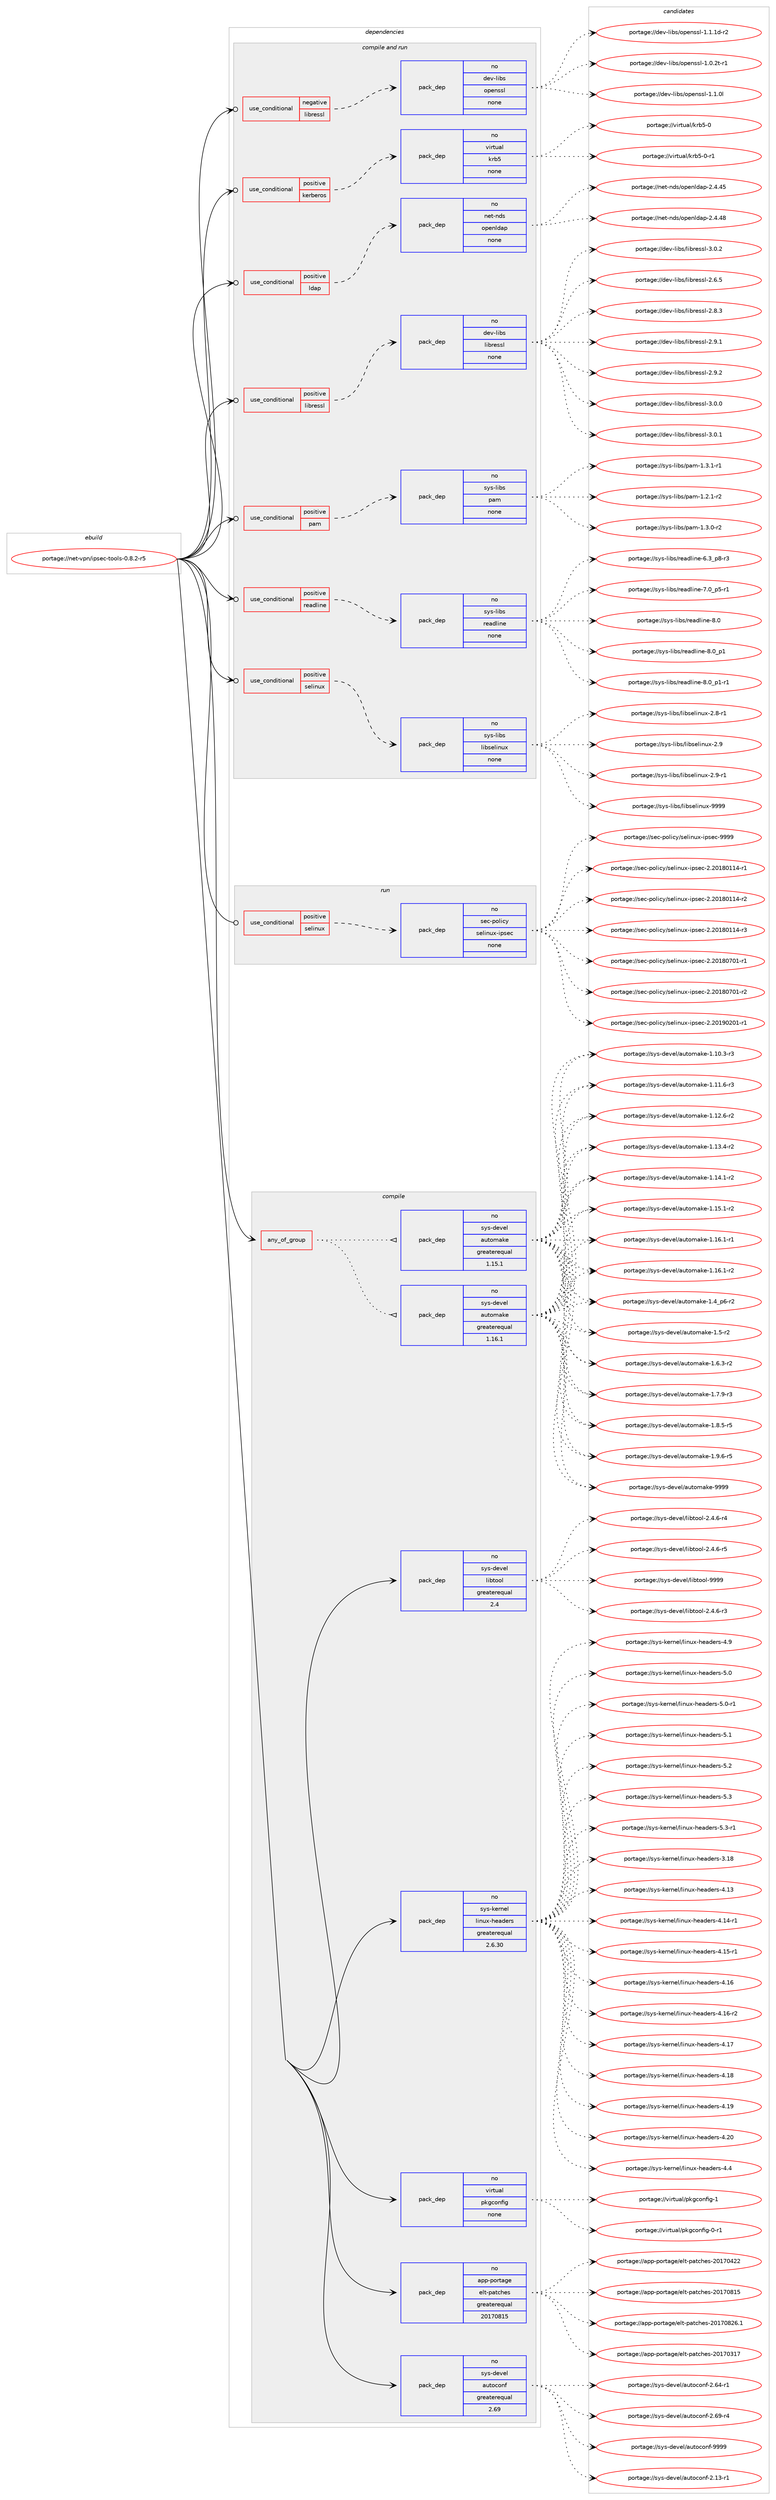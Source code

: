digraph prolog {

# *************
# Graph options
# *************

newrank=true;
concentrate=true;
compound=true;
graph [rankdir=LR,fontname=Helvetica,fontsize=10,ranksep=1.5];#, ranksep=2.5, nodesep=0.2];
edge  [arrowhead=vee];
node  [fontname=Helvetica,fontsize=10];

# **********
# The ebuild
# **********

subgraph cluster_leftcol {
color=gray;
rank=same;
label=<<i>ebuild</i>>;
id [label="portage://net-vpn/ipsec-tools-0.8.2-r5", color=red, width=4, href="../net-vpn/ipsec-tools-0.8.2-r5.svg"];
}

# ****************
# The dependencies
# ****************

subgraph cluster_midcol {
color=gray;
label=<<i>dependencies</i>>;
subgraph cluster_compile {
fillcolor="#eeeeee";
style=filled;
label=<<i>compile</i>>;
subgraph any6175 {
dependency375783 [label=<<TABLE BORDER="0" CELLBORDER="1" CELLSPACING="0" CELLPADDING="4"><TR><TD CELLPADDING="10">any_of_group</TD></TR></TABLE>>, shape=none, color=red];subgraph pack275436 {
dependency375784 [label=<<TABLE BORDER="0" CELLBORDER="1" CELLSPACING="0" CELLPADDING="4" WIDTH="220"><TR><TD ROWSPAN="6" CELLPADDING="30">pack_dep</TD></TR><TR><TD WIDTH="110">no</TD></TR><TR><TD>sys-devel</TD></TR><TR><TD>automake</TD></TR><TR><TD>greaterequal</TD></TR><TR><TD>1.16.1</TD></TR></TABLE>>, shape=none, color=blue];
}
dependency375783:e -> dependency375784:w [weight=20,style="dotted",arrowhead="oinv"];
subgraph pack275437 {
dependency375785 [label=<<TABLE BORDER="0" CELLBORDER="1" CELLSPACING="0" CELLPADDING="4" WIDTH="220"><TR><TD ROWSPAN="6" CELLPADDING="30">pack_dep</TD></TR><TR><TD WIDTH="110">no</TD></TR><TR><TD>sys-devel</TD></TR><TR><TD>automake</TD></TR><TR><TD>greaterequal</TD></TR><TR><TD>1.15.1</TD></TR></TABLE>>, shape=none, color=blue];
}
dependency375783:e -> dependency375785:w [weight=20,style="dotted",arrowhead="oinv"];
}
id:e -> dependency375783:w [weight=20,style="solid",arrowhead="vee"];
subgraph pack275438 {
dependency375786 [label=<<TABLE BORDER="0" CELLBORDER="1" CELLSPACING="0" CELLPADDING="4" WIDTH="220"><TR><TD ROWSPAN="6" CELLPADDING="30">pack_dep</TD></TR><TR><TD WIDTH="110">no</TD></TR><TR><TD>app-portage</TD></TR><TR><TD>elt-patches</TD></TR><TR><TD>greaterequal</TD></TR><TR><TD>20170815</TD></TR></TABLE>>, shape=none, color=blue];
}
id:e -> dependency375786:w [weight=20,style="solid",arrowhead="vee"];
subgraph pack275439 {
dependency375787 [label=<<TABLE BORDER="0" CELLBORDER="1" CELLSPACING="0" CELLPADDING="4" WIDTH="220"><TR><TD ROWSPAN="6" CELLPADDING="30">pack_dep</TD></TR><TR><TD WIDTH="110">no</TD></TR><TR><TD>sys-devel</TD></TR><TR><TD>autoconf</TD></TR><TR><TD>greaterequal</TD></TR><TR><TD>2.69</TD></TR></TABLE>>, shape=none, color=blue];
}
id:e -> dependency375787:w [weight=20,style="solid",arrowhead="vee"];
subgraph pack275440 {
dependency375788 [label=<<TABLE BORDER="0" CELLBORDER="1" CELLSPACING="0" CELLPADDING="4" WIDTH="220"><TR><TD ROWSPAN="6" CELLPADDING="30">pack_dep</TD></TR><TR><TD WIDTH="110">no</TD></TR><TR><TD>sys-devel</TD></TR><TR><TD>libtool</TD></TR><TR><TD>greaterequal</TD></TR><TR><TD>2.4</TD></TR></TABLE>>, shape=none, color=blue];
}
id:e -> dependency375788:w [weight=20,style="solid",arrowhead="vee"];
subgraph pack275441 {
dependency375789 [label=<<TABLE BORDER="0" CELLBORDER="1" CELLSPACING="0" CELLPADDING="4" WIDTH="220"><TR><TD ROWSPAN="6" CELLPADDING="30">pack_dep</TD></TR><TR><TD WIDTH="110">no</TD></TR><TR><TD>sys-kernel</TD></TR><TR><TD>linux-headers</TD></TR><TR><TD>greaterequal</TD></TR><TR><TD>2.6.30</TD></TR></TABLE>>, shape=none, color=blue];
}
id:e -> dependency375789:w [weight=20,style="solid",arrowhead="vee"];
subgraph pack275442 {
dependency375790 [label=<<TABLE BORDER="0" CELLBORDER="1" CELLSPACING="0" CELLPADDING="4" WIDTH="220"><TR><TD ROWSPAN="6" CELLPADDING="30">pack_dep</TD></TR><TR><TD WIDTH="110">no</TD></TR><TR><TD>virtual</TD></TR><TR><TD>pkgconfig</TD></TR><TR><TD>none</TD></TR><TR><TD></TD></TR></TABLE>>, shape=none, color=blue];
}
id:e -> dependency375790:w [weight=20,style="solid",arrowhead="vee"];
}
subgraph cluster_compileandrun {
fillcolor="#eeeeee";
style=filled;
label=<<i>compile and run</i>>;
subgraph cond93973 {
dependency375791 [label=<<TABLE BORDER="0" CELLBORDER="1" CELLSPACING="0" CELLPADDING="4"><TR><TD ROWSPAN="3" CELLPADDING="10">use_conditional</TD></TR><TR><TD>negative</TD></TR><TR><TD>libressl</TD></TR></TABLE>>, shape=none, color=red];
subgraph pack275443 {
dependency375792 [label=<<TABLE BORDER="0" CELLBORDER="1" CELLSPACING="0" CELLPADDING="4" WIDTH="220"><TR><TD ROWSPAN="6" CELLPADDING="30">pack_dep</TD></TR><TR><TD WIDTH="110">no</TD></TR><TR><TD>dev-libs</TD></TR><TR><TD>openssl</TD></TR><TR><TD>none</TD></TR><TR><TD></TD></TR></TABLE>>, shape=none, color=blue];
}
dependency375791:e -> dependency375792:w [weight=20,style="dashed",arrowhead="vee"];
}
id:e -> dependency375791:w [weight=20,style="solid",arrowhead="odotvee"];
subgraph cond93974 {
dependency375793 [label=<<TABLE BORDER="0" CELLBORDER="1" CELLSPACING="0" CELLPADDING="4"><TR><TD ROWSPAN="3" CELLPADDING="10">use_conditional</TD></TR><TR><TD>positive</TD></TR><TR><TD>kerberos</TD></TR></TABLE>>, shape=none, color=red];
subgraph pack275444 {
dependency375794 [label=<<TABLE BORDER="0" CELLBORDER="1" CELLSPACING="0" CELLPADDING="4" WIDTH="220"><TR><TD ROWSPAN="6" CELLPADDING="30">pack_dep</TD></TR><TR><TD WIDTH="110">no</TD></TR><TR><TD>virtual</TD></TR><TR><TD>krb5</TD></TR><TR><TD>none</TD></TR><TR><TD></TD></TR></TABLE>>, shape=none, color=blue];
}
dependency375793:e -> dependency375794:w [weight=20,style="dashed",arrowhead="vee"];
}
id:e -> dependency375793:w [weight=20,style="solid",arrowhead="odotvee"];
subgraph cond93975 {
dependency375795 [label=<<TABLE BORDER="0" CELLBORDER="1" CELLSPACING="0" CELLPADDING="4"><TR><TD ROWSPAN="3" CELLPADDING="10">use_conditional</TD></TR><TR><TD>positive</TD></TR><TR><TD>ldap</TD></TR></TABLE>>, shape=none, color=red];
subgraph pack275445 {
dependency375796 [label=<<TABLE BORDER="0" CELLBORDER="1" CELLSPACING="0" CELLPADDING="4" WIDTH="220"><TR><TD ROWSPAN="6" CELLPADDING="30">pack_dep</TD></TR><TR><TD WIDTH="110">no</TD></TR><TR><TD>net-nds</TD></TR><TR><TD>openldap</TD></TR><TR><TD>none</TD></TR><TR><TD></TD></TR></TABLE>>, shape=none, color=blue];
}
dependency375795:e -> dependency375796:w [weight=20,style="dashed",arrowhead="vee"];
}
id:e -> dependency375795:w [weight=20,style="solid",arrowhead="odotvee"];
subgraph cond93976 {
dependency375797 [label=<<TABLE BORDER="0" CELLBORDER="1" CELLSPACING="0" CELLPADDING="4"><TR><TD ROWSPAN="3" CELLPADDING="10">use_conditional</TD></TR><TR><TD>positive</TD></TR><TR><TD>libressl</TD></TR></TABLE>>, shape=none, color=red];
subgraph pack275446 {
dependency375798 [label=<<TABLE BORDER="0" CELLBORDER="1" CELLSPACING="0" CELLPADDING="4" WIDTH="220"><TR><TD ROWSPAN="6" CELLPADDING="30">pack_dep</TD></TR><TR><TD WIDTH="110">no</TD></TR><TR><TD>dev-libs</TD></TR><TR><TD>libressl</TD></TR><TR><TD>none</TD></TR><TR><TD></TD></TR></TABLE>>, shape=none, color=blue];
}
dependency375797:e -> dependency375798:w [weight=20,style="dashed",arrowhead="vee"];
}
id:e -> dependency375797:w [weight=20,style="solid",arrowhead="odotvee"];
subgraph cond93977 {
dependency375799 [label=<<TABLE BORDER="0" CELLBORDER="1" CELLSPACING="0" CELLPADDING="4"><TR><TD ROWSPAN="3" CELLPADDING="10">use_conditional</TD></TR><TR><TD>positive</TD></TR><TR><TD>pam</TD></TR></TABLE>>, shape=none, color=red];
subgraph pack275447 {
dependency375800 [label=<<TABLE BORDER="0" CELLBORDER="1" CELLSPACING="0" CELLPADDING="4" WIDTH="220"><TR><TD ROWSPAN="6" CELLPADDING="30">pack_dep</TD></TR><TR><TD WIDTH="110">no</TD></TR><TR><TD>sys-libs</TD></TR><TR><TD>pam</TD></TR><TR><TD>none</TD></TR><TR><TD></TD></TR></TABLE>>, shape=none, color=blue];
}
dependency375799:e -> dependency375800:w [weight=20,style="dashed",arrowhead="vee"];
}
id:e -> dependency375799:w [weight=20,style="solid",arrowhead="odotvee"];
subgraph cond93978 {
dependency375801 [label=<<TABLE BORDER="0" CELLBORDER="1" CELLSPACING="0" CELLPADDING="4"><TR><TD ROWSPAN="3" CELLPADDING="10">use_conditional</TD></TR><TR><TD>positive</TD></TR><TR><TD>readline</TD></TR></TABLE>>, shape=none, color=red];
subgraph pack275448 {
dependency375802 [label=<<TABLE BORDER="0" CELLBORDER="1" CELLSPACING="0" CELLPADDING="4" WIDTH="220"><TR><TD ROWSPAN="6" CELLPADDING="30">pack_dep</TD></TR><TR><TD WIDTH="110">no</TD></TR><TR><TD>sys-libs</TD></TR><TR><TD>readline</TD></TR><TR><TD>none</TD></TR><TR><TD></TD></TR></TABLE>>, shape=none, color=blue];
}
dependency375801:e -> dependency375802:w [weight=20,style="dashed",arrowhead="vee"];
}
id:e -> dependency375801:w [weight=20,style="solid",arrowhead="odotvee"];
subgraph cond93979 {
dependency375803 [label=<<TABLE BORDER="0" CELLBORDER="1" CELLSPACING="0" CELLPADDING="4"><TR><TD ROWSPAN="3" CELLPADDING="10">use_conditional</TD></TR><TR><TD>positive</TD></TR><TR><TD>selinux</TD></TR></TABLE>>, shape=none, color=red];
subgraph pack275449 {
dependency375804 [label=<<TABLE BORDER="0" CELLBORDER="1" CELLSPACING="0" CELLPADDING="4" WIDTH="220"><TR><TD ROWSPAN="6" CELLPADDING="30">pack_dep</TD></TR><TR><TD WIDTH="110">no</TD></TR><TR><TD>sys-libs</TD></TR><TR><TD>libselinux</TD></TR><TR><TD>none</TD></TR><TR><TD></TD></TR></TABLE>>, shape=none, color=blue];
}
dependency375803:e -> dependency375804:w [weight=20,style="dashed",arrowhead="vee"];
}
id:e -> dependency375803:w [weight=20,style="solid",arrowhead="odotvee"];
}
subgraph cluster_run {
fillcolor="#eeeeee";
style=filled;
label=<<i>run</i>>;
subgraph cond93980 {
dependency375805 [label=<<TABLE BORDER="0" CELLBORDER="1" CELLSPACING="0" CELLPADDING="4"><TR><TD ROWSPAN="3" CELLPADDING="10">use_conditional</TD></TR><TR><TD>positive</TD></TR><TR><TD>selinux</TD></TR></TABLE>>, shape=none, color=red];
subgraph pack275450 {
dependency375806 [label=<<TABLE BORDER="0" CELLBORDER="1" CELLSPACING="0" CELLPADDING="4" WIDTH="220"><TR><TD ROWSPAN="6" CELLPADDING="30">pack_dep</TD></TR><TR><TD WIDTH="110">no</TD></TR><TR><TD>sec-policy</TD></TR><TR><TD>selinux-ipsec</TD></TR><TR><TD>none</TD></TR><TR><TD></TD></TR></TABLE>>, shape=none, color=blue];
}
dependency375805:e -> dependency375806:w [weight=20,style="dashed",arrowhead="vee"];
}
id:e -> dependency375805:w [weight=20,style="solid",arrowhead="odot"];
}
}

# **************
# The candidates
# **************

subgraph cluster_choices {
rank=same;
color=gray;
label=<<i>candidates</i>>;

subgraph choice275436 {
color=black;
nodesep=1;
choiceportage11512111545100101118101108479711711611110997107101454946494846514511451 [label="portage://sys-devel/automake-1.10.3-r3", color=red, width=4,href="../sys-devel/automake-1.10.3-r3.svg"];
choiceportage11512111545100101118101108479711711611110997107101454946494946544511451 [label="portage://sys-devel/automake-1.11.6-r3", color=red, width=4,href="../sys-devel/automake-1.11.6-r3.svg"];
choiceportage11512111545100101118101108479711711611110997107101454946495046544511450 [label="portage://sys-devel/automake-1.12.6-r2", color=red, width=4,href="../sys-devel/automake-1.12.6-r2.svg"];
choiceportage11512111545100101118101108479711711611110997107101454946495146524511450 [label="portage://sys-devel/automake-1.13.4-r2", color=red, width=4,href="../sys-devel/automake-1.13.4-r2.svg"];
choiceportage11512111545100101118101108479711711611110997107101454946495246494511450 [label="portage://sys-devel/automake-1.14.1-r2", color=red, width=4,href="../sys-devel/automake-1.14.1-r2.svg"];
choiceportage11512111545100101118101108479711711611110997107101454946495346494511450 [label="portage://sys-devel/automake-1.15.1-r2", color=red, width=4,href="../sys-devel/automake-1.15.1-r2.svg"];
choiceportage11512111545100101118101108479711711611110997107101454946495446494511449 [label="portage://sys-devel/automake-1.16.1-r1", color=red, width=4,href="../sys-devel/automake-1.16.1-r1.svg"];
choiceportage11512111545100101118101108479711711611110997107101454946495446494511450 [label="portage://sys-devel/automake-1.16.1-r2", color=red, width=4,href="../sys-devel/automake-1.16.1-r2.svg"];
choiceportage115121115451001011181011084797117116111109971071014549465295112544511450 [label="portage://sys-devel/automake-1.4_p6-r2", color=red, width=4,href="../sys-devel/automake-1.4_p6-r2.svg"];
choiceportage11512111545100101118101108479711711611110997107101454946534511450 [label="portage://sys-devel/automake-1.5-r2", color=red, width=4,href="../sys-devel/automake-1.5-r2.svg"];
choiceportage115121115451001011181011084797117116111109971071014549465446514511450 [label="portage://sys-devel/automake-1.6.3-r2", color=red, width=4,href="../sys-devel/automake-1.6.3-r2.svg"];
choiceportage115121115451001011181011084797117116111109971071014549465546574511451 [label="portage://sys-devel/automake-1.7.9-r3", color=red, width=4,href="../sys-devel/automake-1.7.9-r3.svg"];
choiceportage115121115451001011181011084797117116111109971071014549465646534511453 [label="portage://sys-devel/automake-1.8.5-r5", color=red, width=4,href="../sys-devel/automake-1.8.5-r5.svg"];
choiceportage115121115451001011181011084797117116111109971071014549465746544511453 [label="portage://sys-devel/automake-1.9.6-r5", color=red, width=4,href="../sys-devel/automake-1.9.6-r5.svg"];
choiceportage115121115451001011181011084797117116111109971071014557575757 [label="portage://sys-devel/automake-9999", color=red, width=4,href="../sys-devel/automake-9999.svg"];
dependency375784:e -> choiceportage11512111545100101118101108479711711611110997107101454946494846514511451:w [style=dotted,weight="100"];
dependency375784:e -> choiceportage11512111545100101118101108479711711611110997107101454946494946544511451:w [style=dotted,weight="100"];
dependency375784:e -> choiceportage11512111545100101118101108479711711611110997107101454946495046544511450:w [style=dotted,weight="100"];
dependency375784:e -> choiceportage11512111545100101118101108479711711611110997107101454946495146524511450:w [style=dotted,weight="100"];
dependency375784:e -> choiceportage11512111545100101118101108479711711611110997107101454946495246494511450:w [style=dotted,weight="100"];
dependency375784:e -> choiceportage11512111545100101118101108479711711611110997107101454946495346494511450:w [style=dotted,weight="100"];
dependency375784:e -> choiceportage11512111545100101118101108479711711611110997107101454946495446494511449:w [style=dotted,weight="100"];
dependency375784:e -> choiceportage11512111545100101118101108479711711611110997107101454946495446494511450:w [style=dotted,weight="100"];
dependency375784:e -> choiceportage115121115451001011181011084797117116111109971071014549465295112544511450:w [style=dotted,weight="100"];
dependency375784:e -> choiceportage11512111545100101118101108479711711611110997107101454946534511450:w [style=dotted,weight="100"];
dependency375784:e -> choiceportage115121115451001011181011084797117116111109971071014549465446514511450:w [style=dotted,weight="100"];
dependency375784:e -> choiceportage115121115451001011181011084797117116111109971071014549465546574511451:w [style=dotted,weight="100"];
dependency375784:e -> choiceportage115121115451001011181011084797117116111109971071014549465646534511453:w [style=dotted,weight="100"];
dependency375784:e -> choiceportage115121115451001011181011084797117116111109971071014549465746544511453:w [style=dotted,weight="100"];
dependency375784:e -> choiceportage115121115451001011181011084797117116111109971071014557575757:w [style=dotted,weight="100"];
}
subgraph choice275437 {
color=black;
nodesep=1;
choiceportage11512111545100101118101108479711711611110997107101454946494846514511451 [label="portage://sys-devel/automake-1.10.3-r3", color=red, width=4,href="../sys-devel/automake-1.10.3-r3.svg"];
choiceportage11512111545100101118101108479711711611110997107101454946494946544511451 [label="portage://sys-devel/automake-1.11.6-r3", color=red, width=4,href="../sys-devel/automake-1.11.6-r3.svg"];
choiceportage11512111545100101118101108479711711611110997107101454946495046544511450 [label="portage://sys-devel/automake-1.12.6-r2", color=red, width=4,href="../sys-devel/automake-1.12.6-r2.svg"];
choiceportage11512111545100101118101108479711711611110997107101454946495146524511450 [label="portage://sys-devel/automake-1.13.4-r2", color=red, width=4,href="../sys-devel/automake-1.13.4-r2.svg"];
choiceportage11512111545100101118101108479711711611110997107101454946495246494511450 [label="portage://sys-devel/automake-1.14.1-r2", color=red, width=4,href="../sys-devel/automake-1.14.1-r2.svg"];
choiceportage11512111545100101118101108479711711611110997107101454946495346494511450 [label="portage://sys-devel/automake-1.15.1-r2", color=red, width=4,href="../sys-devel/automake-1.15.1-r2.svg"];
choiceportage11512111545100101118101108479711711611110997107101454946495446494511449 [label="portage://sys-devel/automake-1.16.1-r1", color=red, width=4,href="../sys-devel/automake-1.16.1-r1.svg"];
choiceportage11512111545100101118101108479711711611110997107101454946495446494511450 [label="portage://sys-devel/automake-1.16.1-r2", color=red, width=4,href="../sys-devel/automake-1.16.1-r2.svg"];
choiceportage115121115451001011181011084797117116111109971071014549465295112544511450 [label="portage://sys-devel/automake-1.4_p6-r2", color=red, width=4,href="../sys-devel/automake-1.4_p6-r2.svg"];
choiceportage11512111545100101118101108479711711611110997107101454946534511450 [label="portage://sys-devel/automake-1.5-r2", color=red, width=4,href="../sys-devel/automake-1.5-r2.svg"];
choiceportage115121115451001011181011084797117116111109971071014549465446514511450 [label="portage://sys-devel/automake-1.6.3-r2", color=red, width=4,href="../sys-devel/automake-1.6.3-r2.svg"];
choiceportage115121115451001011181011084797117116111109971071014549465546574511451 [label="portage://sys-devel/automake-1.7.9-r3", color=red, width=4,href="../sys-devel/automake-1.7.9-r3.svg"];
choiceportage115121115451001011181011084797117116111109971071014549465646534511453 [label="portage://sys-devel/automake-1.8.5-r5", color=red, width=4,href="../sys-devel/automake-1.8.5-r5.svg"];
choiceportage115121115451001011181011084797117116111109971071014549465746544511453 [label="portage://sys-devel/automake-1.9.6-r5", color=red, width=4,href="../sys-devel/automake-1.9.6-r5.svg"];
choiceportage115121115451001011181011084797117116111109971071014557575757 [label="portage://sys-devel/automake-9999", color=red, width=4,href="../sys-devel/automake-9999.svg"];
dependency375785:e -> choiceportage11512111545100101118101108479711711611110997107101454946494846514511451:w [style=dotted,weight="100"];
dependency375785:e -> choiceportage11512111545100101118101108479711711611110997107101454946494946544511451:w [style=dotted,weight="100"];
dependency375785:e -> choiceportage11512111545100101118101108479711711611110997107101454946495046544511450:w [style=dotted,weight="100"];
dependency375785:e -> choiceportage11512111545100101118101108479711711611110997107101454946495146524511450:w [style=dotted,weight="100"];
dependency375785:e -> choiceportage11512111545100101118101108479711711611110997107101454946495246494511450:w [style=dotted,weight="100"];
dependency375785:e -> choiceportage11512111545100101118101108479711711611110997107101454946495346494511450:w [style=dotted,weight="100"];
dependency375785:e -> choiceportage11512111545100101118101108479711711611110997107101454946495446494511449:w [style=dotted,weight="100"];
dependency375785:e -> choiceportage11512111545100101118101108479711711611110997107101454946495446494511450:w [style=dotted,weight="100"];
dependency375785:e -> choiceportage115121115451001011181011084797117116111109971071014549465295112544511450:w [style=dotted,weight="100"];
dependency375785:e -> choiceportage11512111545100101118101108479711711611110997107101454946534511450:w [style=dotted,weight="100"];
dependency375785:e -> choiceportage115121115451001011181011084797117116111109971071014549465446514511450:w [style=dotted,weight="100"];
dependency375785:e -> choiceportage115121115451001011181011084797117116111109971071014549465546574511451:w [style=dotted,weight="100"];
dependency375785:e -> choiceportage115121115451001011181011084797117116111109971071014549465646534511453:w [style=dotted,weight="100"];
dependency375785:e -> choiceportage115121115451001011181011084797117116111109971071014549465746544511453:w [style=dotted,weight="100"];
dependency375785:e -> choiceportage115121115451001011181011084797117116111109971071014557575757:w [style=dotted,weight="100"];
}
subgraph choice275438 {
color=black;
nodesep=1;
choiceportage97112112451121111141169710310147101108116451129711699104101115455048495548514955 [label="portage://app-portage/elt-patches-20170317", color=red, width=4,href="../app-portage/elt-patches-20170317.svg"];
choiceportage97112112451121111141169710310147101108116451129711699104101115455048495548525050 [label="portage://app-portage/elt-patches-20170422", color=red, width=4,href="../app-portage/elt-patches-20170422.svg"];
choiceportage97112112451121111141169710310147101108116451129711699104101115455048495548564953 [label="portage://app-portage/elt-patches-20170815", color=red, width=4,href="../app-portage/elt-patches-20170815.svg"];
choiceportage971121124511211111411697103101471011081164511297116991041011154550484955485650544649 [label="portage://app-portage/elt-patches-20170826.1", color=red, width=4,href="../app-portage/elt-patches-20170826.1.svg"];
dependency375786:e -> choiceportage97112112451121111141169710310147101108116451129711699104101115455048495548514955:w [style=dotted,weight="100"];
dependency375786:e -> choiceportage97112112451121111141169710310147101108116451129711699104101115455048495548525050:w [style=dotted,weight="100"];
dependency375786:e -> choiceportage97112112451121111141169710310147101108116451129711699104101115455048495548564953:w [style=dotted,weight="100"];
dependency375786:e -> choiceportage971121124511211111411697103101471011081164511297116991041011154550484955485650544649:w [style=dotted,weight="100"];
}
subgraph choice275439 {
color=black;
nodesep=1;
choiceportage1151211154510010111810110847971171161119911111010245504649514511449 [label="portage://sys-devel/autoconf-2.13-r1", color=red, width=4,href="../sys-devel/autoconf-2.13-r1.svg"];
choiceportage1151211154510010111810110847971171161119911111010245504654524511449 [label="portage://sys-devel/autoconf-2.64-r1", color=red, width=4,href="../sys-devel/autoconf-2.64-r1.svg"];
choiceportage1151211154510010111810110847971171161119911111010245504654574511452 [label="portage://sys-devel/autoconf-2.69-r4", color=red, width=4,href="../sys-devel/autoconf-2.69-r4.svg"];
choiceportage115121115451001011181011084797117116111991111101024557575757 [label="portage://sys-devel/autoconf-9999", color=red, width=4,href="../sys-devel/autoconf-9999.svg"];
dependency375787:e -> choiceportage1151211154510010111810110847971171161119911111010245504649514511449:w [style=dotted,weight="100"];
dependency375787:e -> choiceportage1151211154510010111810110847971171161119911111010245504654524511449:w [style=dotted,weight="100"];
dependency375787:e -> choiceportage1151211154510010111810110847971171161119911111010245504654574511452:w [style=dotted,weight="100"];
dependency375787:e -> choiceportage115121115451001011181011084797117116111991111101024557575757:w [style=dotted,weight="100"];
}
subgraph choice275440 {
color=black;
nodesep=1;
choiceportage1151211154510010111810110847108105981161111111084550465246544511451 [label="portage://sys-devel/libtool-2.4.6-r3", color=red, width=4,href="../sys-devel/libtool-2.4.6-r3.svg"];
choiceportage1151211154510010111810110847108105981161111111084550465246544511452 [label="portage://sys-devel/libtool-2.4.6-r4", color=red, width=4,href="../sys-devel/libtool-2.4.6-r4.svg"];
choiceportage1151211154510010111810110847108105981161111111084550465246544511453 [label="portage://sys-devel/libtool-2.4.6-r5", color=red, width=4,href="../sys-devel/libtool-2.4.6-r5.svg"];
choiceportage1151211154510010111810110847108105981161111111084557575757 [label="portage://sys-devel/libtool-9999", color=red, width=4,href="../sys-devel/libtool-9999.svg"];
dependency375788:e -> choiceportage1151211154510010111810110847108105981161111111084550465246544511451:w [style=dotted,weight="100"];
dependency375788:e -> choiceportage1151211154510010111810110847108105981161111111084550465246544511452:w [style=dotted,weight="100"];
dependency375788:e -> choiceportage1151211154510010111810110847108105981161111111084550465246544511453:w [style=dotted,weight="100"];
dependency375788:e -> choiceportage1151211154510010111810110847108105981161111111084557575757:w [style=dotted,weight="100"];
}
subgraph choice275441 {
color=black;
nodesep=1;
choiceportage115121115451071011141101011084710810511011712045104101971001011141154551464956 [label="portage://sys-kernel/linux-headers-3.18", color=red, width=4,href="../sys-kernel/linux-headers-3.18.svg"];
choiceportage115121115451071011141101011084710810511011712045104101971001011141154552464951 [label="portage://sys-kernel/linux-headers-4.13", color=red, width=4,href="../sys-kernel/linux-headers-4.13.svg"];
choiceportage1151211154510710111411010110847108105110117120451041019710010111411545524649524511449 [label="portage://sys-kernel/linux-headers-4.14-r1", color=red, width=4,href="../sys-kernel/linux-headers-4.14-r1.svg"];
choiceportage1151211154510710111411010110847108105110117120451041019710010111411545524649534511449 [label="portage://sys-kernel/linux-headers-4.15-r1", color=red, width=4,href="../sys-kernel/linux-headers-4.15-r1.svg"];
choiceportage115121115451071011141101011084710810511011712045104101971001011141154552464954 [label="portage://sys-kernel/linux-headers-4.16", color=red, width=4,href="../sys-kernel/linux-headers-4.16.svg"];
choiceportage1151211154510710111411010110847108105110117120451041019710010111411545524649544511450 [label="portage://sys-kernel/linux-headers-4.16-r2", color=red, width=4,href="../sys-kernel/linux-headers-4.16-r2.svg"];
choiceportage115121115451071011141101011084710810511011712045104101971001011141154552464955 [label="portage://sys-kernel/linux-headers-4.17", color=red, width=4,href="../sys-kernel/linux-headers-4.17.svg"];
choiceportage115121115451071011141101011084710810511011712045104101971001011141154552464956 [label="portage://sys-kernel/linux-headers-4.18", color=red, width=4,href="../sys-kernel/linux-headers-4.18.svg"];
choiceportage115121115451071011141101011084710810511011712045104101971001011141154552464957 [label="portage://sys-kernel/linux-headers-4.19", color=red, width=4,href="../sys-kernel/linux-headers-4.19.svg"];
choiceportage115121115451071011141101011084710810511011712045104101971001011141154552465048 [label="portage://sys-kernel/linux-headers-4.20", color=red, width=4,href="../sys-kernel/linux-headers-4.20.svg"];
choiceportage1151211154510710111411010110847108105110117120451041019710010111411545524652 [label="portage://sys-kernel/linux-headers-4.4", color=red, width=4,href="../sys-kernel/linux-headers-4.4.svg"];
choiceportage1151211154510710111411010110847108105110117120451041019710010111411545524657 [label="portage://sys-kernel/linux-headers-4.9", color=red, width=4,href="../sys-kernel/linux-headers-4.9.svg"];
choiceportage1151211154510710111411010110847108105110117120451041019710010111411545534648 [label="portage://sys-kernel/linux-headers-5.0", color=red, width=4,href="../sys-kernel/linux-headers-5.0.svg"];
choiceportage11512111545107101114110101108471081051101171204510410197100101114115455346484511449 [label="portage://sys-kernel/linux-headers-5.0-r1", color=red, width=4,href="../sys-kernel/linux-headers-5.0-r1.svg"];
choiceportage1151211154510710111411010110847108105110117120451041019710010111411545534649 [label="portage://sys-kernel/linux-headers-5.1", color=red, width=4,href="../sys-kernel/linux-headers-5.1.svg"];
choiceportage1151211154510710111411010110847108105110117120451041019710010111411545534650 [label="portage://sys-kernel/linux-headers-5.2", color=red, width=4,href="../sys-kernel/linux-headers-5.2.svg"];
choiceportage1151211154510710111411010110847108105110117120451041019710010111411545534651 [label="portage://sys-kernel/linux-headers-5.3", color=red, width=4,href="../sys-kernel/linux-headers-5.3.svg"];
choiceportage11512111545107101114110101108471081051101171204510410197100101114115455346514511449 [label="portage://sys-kernel/linux-headers-5.3-r1", color=red, width=4,href="../sys-kernel/linux-headers-5.3-r1.svg"];
dependency375789:e -> choiceportage115121115451071011141101011084710810511011712045104101971001011141154551464956:w [style=dotted,weight="100"];
dependency375789:e -> choiceportage115121115451071011141101011084710810511011712045104101971001011141154552464951:w [style=dotted,weight="100"];
dependency375789:e -> choiceportage1151211154510710111411010110847108105110117120451041019710010111411545524649524511449:w [style=dotted,weight="100"];
dependency375789:e -> choiceportage1151211154510710111411010110847108105110117120451041019710010111411545524649534511449:w [style=dotted,weight="100"];
dependency375789:e -> choiceportage115121115451071011141101011084710810511011712045104101971001011141154552464954:w [style=dotted,weight="100"];
dependency375789:e -> choiceportage1151211154510710111411010110847108105110117120451041019710010111411545524649544511450:w [style=dotted,weight="100"];
dependency375789:e -> choiceportage115121115451071011141101011084710810511011712045104101971001011141154552464955:w [style=dotted,weight="100"];
dependency375789:e -> choiceportage115121115451071011141101011084710810511011712045104101971001011141154552464956:w [style=dotted,weight="100"];
dependency375789:e -> choiceportage115121115451071011141101011084710810511011712045104101971001011141154552464957:w [style=dotted,weight="100"];
dependency375789:e -> choiceportage115121115451071011141101011084710810511011712045104101971001011141154552465048:w [style=dotted,weight="100"];
dependency375789:e -> choiceportage1151211154510710111411010110847108105110117120451041019710010111411545524652:w [style=dotted,weight="100"];
dependency375789:e -> choiceportage1151211154510710111411010110847108105110117120451041019710010111411545524657:w [style=dotted,weight="100"];
dependency375789:e -> choiceportage1151211154510710111411010110847108105110117120451041019710010111411545534648:w [style=dotted,weight="100"];
dependency375789:e -> choiceportage11512111545107101114110101108471081051101171204510410197100101114115455346484511449:w [style=dotted,weight="100"];
dependency375789:e -> choiceportage1151211154510710111411010110847108105110117120451041019710010111411545534649:w [style=dotted,weight="100"];
dependency375789:e -> choiceportage1151211154510710111411010110847108105110117120451041019710010111411545534650:w [style=dotted,weight="100"];
dependency375789:e -> choiceportage1151211154510710111411010110847108105110117120451041019710010111411545534651:w [style=dotted,weight="100"];
dependency375789:e -> choiceportage11512111545107101114110101108471081051101171204510410197100101114115455346514511449:w [style=dotted,weight="100"];
}
subgraph choice275442 {
color=black;
nodesep=1;
choiceportage11810511411611797108471121071039911111010210510345484511449 [label="portage://virtual/pkgconfig-0-r1", color=red, width=4,href="../virtual/pkgconfig-0-r1.svg"];
choiceportage1181051141161179710847112107103991111101021051034549 [label="portage://virtual/pkgconfig-1", color=red, width=4,href="../virtual/pkgconfig-1.svg"];
dependency375790:e -> choiceportage11810511411611797108471121071039911111010210510345484511449:w [style=dotted,weight="100"];
dependency375790:e -> choiceportage1181051141161179710847112107103991111101021051034549:w [style=dotted,weight="100"];
}
subgraph choice275443 {
color=black;
nodesep=1;
choiceportage1001011184510810598115471111121011101151151084549464846501164511449 [label="portage://dev-libs/openssl-1.0.2t-r1", color=red, width=4,href="../dev-libs/openssl-1.0.2t-r1.svg"];
choiceportage100101118451081059811547111112101110115115108454946494648108 [label="portage://dev-libs/openssl-1.1.0l", color=red, width=4,href="../dev-libs/openssl-1.1.0l.svg"];
choiceportage1001011184510810598115471111121011101151151084549464946491004511450 [label="portage://dev-libs/openssl-1.1.1d-r2", color=red, width=4,href="../dev-libs/openssl-1.1.1d-r2.svg"];
dependency375792:e -> choiceportage1001011184510810598115471111121011101151151084549464846501164511449:w [style=dotted,weight="100"];
dependency375792:e -> choiceportage100101118451081059811547111112101110115115108454946494648108:w [style=dotted,weight="100"];
dependency375792:e -> choiceportage1001011184510810598115471111121011101151151084549464946491004511450:w [style=dotted,weight="100"];
}
subgraph choice275444 {
color=black;
nodesep=1;
choiceportage118105114116117971084710711498534548 [label="portage://virtual/krb5-0", color=red, width=4,href="../virtual/krb5-0.svg"];
choiceportage1181051141161179710847107114985345484511449 [label="portage://virtual/krb5-0-r1", color=red, width=4,href="../virtual/krb5-0-r1.svg"];
dependency375794:e -> choiceportage118105114116117971084710711498534548:w [style=dotted,weight="100"];
dependency375794:e -> choiceportage1181051141161179710847107114985345484511449:w [style=dotted,weight="100"];
}
subgraph choice275445 {
color=black;
nodesep=1;
choiceportage11010111645110100115471111121011101081009711245504652465253 [label="portage://net-nds/openldap-2.4.45", color=red, width=4,href="../net-nds/openldap-2.4.45.svg"];
choiceportage11010111645110100115471111121011101081009711245504652465256 [label="portage://net-nds/openldap-2.4.48", color=red, width=4,href="../net-nds/openldap-2.4.48.svg"];
dependency375796:e -> choiceportage11010111645110100115471111121011101081009711245504652465253:w [style=dotted,weight="100"];
dependency375796:e -> choiceportage11010111645110100115471111121011101081009711245504652465256:w [style=dotted,weight="100"];
}
subgraph choice275446 {
color=black;
nodesep=1;
choiceportage10010111845108105981154710810598114101115115108455046544653 [label="portage://dev-libs/libressl-2.6.5", color=red, width=4,href="../dev-libs/libressl-2.6.5.svg"];
choiceportage10010111845108105981154710810598114101115115108455046564651 [label="portage://dev-libs/libressl-2.8.3", color=red, width=4,href="../dev-libs/libressl-2.8.3.svg"];
choiceportage10010111845108105981154710810598114101115115108455046574649 [label="portage://dev-libs/libressl-2.9.1", color=red, width=4,href="../dev-libs/libressl-2.9.1.svg"];
choiceportage10010111845108105981154710810598114101115115108455046574650 [label="portage://dev-libs/libressl-2.9.2", color=red, width=4,href="../dev-libs/libressl-2.9.2.svg"];
choiceportage10010111845108105981154710810598114101115115108455146484648 [label="portage://dev-libs/libressl-3.0.0", color=red, width=4,href="../dev-libs/libressl-3.0.0.svg"];
choiceportage10010111845108105981154710810598114101115115108455146484649 [label="portage://dev-libs/libressl-3.0.1", color=red, width=4,href="../dev-libs/libressl-3.0.1.svg"];
choiceportage10010111845108105981154710810598114101115115108455146484650 [label="portage://dev-libs/libressl-3.0.2", color=red, width=4,href="../dev-libs/libressl-3.0.2.svg"];
dependency375798:e -> choiceportage10010111845108105981154710810598114101115115108455046544653:w [style=dotted,weight="100"];
dependency375798:e -> choiceportage10010111845108105981154710810598114101115115108455046564651:w [style=dotted,weight="100"];
dependency375798:e -> choiceportage10010111845108105981154710810598114101115115108455046574649:w [style=dotted,weight="100"];
dependency375798:e -> choiceportage10010111845108105981154710810598114101115115108455046574650:w [style=dotted,weight="100"];
dependency375798:e -> choiceportage10010111845108105981154710810598114101115115108455146484648:w [style=dotted,weight="100"];
dependency375798:e -> choiceportage10010111845108105981154710810598114101115115108455146484649:w [style=dotted,weight="100"];
dependency375798:e -> choiceportage10010111845108105981154710810598114101115115108455146484650:w [style=dotted,weight="100"];
}
subgraph choice275447 {
color=black;
nodesep=1;
choiceportage115121115451081059811547112971094549465046494511450 [label="portage://sys-libs/pam-1.2.1-r2", color=red, width=4,href="../sys-libs/pam-1.2.1-r2.svg"];
choiceportage115121115451081059811547112971094549465146484511450 [label="portage://sys-libs/pam-1.3.0-r2", color=red, width=4,href="../sys-libs/pam-1.3.0-r2.svg"];
choiceportage115121115451081059811547112971094549465146494511449 [label="portage://sys-libs/pam-1.3.1-r1", color=red, width=4,href="../sys-libs/pam-1.3.1-r1.svg"];
dependency375800:e -> choiceportage115121115451081059811547112971094549465046494511450:w [style=dotted,weight="100"];
dependency375800:e -> choiceportage115121115451081059811547112971094549465146484511450:w [style=dotted,weight="100"];
dependency375800:e -> choiceportage115121115451081059811547112971094549465146494511449:w [style=dotted,weight="100"];
}
subgraph choice275448 {
color=black;
nodesep=1;
choiceportage115121115451081059811547114101971001081051101014554465195112564511451 [label="portage://sys-libs/readline-6.3_p8-r3", color=red, width=4,href="../sys-libs/readline-6.3_p8-r3.svg"];
choiceportage115121115451081059811547114101971001081051101014555464895112534511449 [label="portage://sys-libs/readline-7.0_p5-r1", color=red, width=4,href="../sys-libs/readline-7.0_p5-r1.svg"];
choiceportage1151211154510810598115471141019710010810511010145564648 [label="portage://sys-libs/readline-8.0", color=red, width=4,href="../sys-libs/readline-8.0.svg"];
choiceportage11512111545108105981154711410197100108105110101455646489511249 [label="portage://sys-libs/readline-8.0_p1", color=red, width=4,href="../sys-libs/readline-8.0_p1.svg"];
choiceportage115121115451081059811547114101971001081051101014556464895112494511449 [label="portage://sys-libs/readline-8.0_p1-r1", color=red, width=4,href="../sys-libs/readline-8.0_p1-r1.svg"];
dependency375802:e -> choiceportage115121115451081059811547114101971001081051101014554465195112564511451:w [style=dotted,weight="100"];
dependency375802:e -> choiceportage115121115451081059811547114101971001081051101014555464895112534511449:w [style=dotted,weight="100"];
dependency375802:e -> choiceportage1151211154510810598115471141019710010810511010145564648:w [style=dotted,weight="100"];
dependency375802:e -> choiceportage11512111545108105981154711410197100108105110101455646489511249:w [style=dotted,weight="100"];
dependency375802:e -> choiceportage115121115451081059811547114101971001081051101014556464895112494511449:w [style=dotted,weight="100"];
}
subgraph choice275449 {
color=black;
nodesep=1;
choiceportage11512111545108105981154710810598115101108105110117120455046564511449 [label="portage://sys-libs/libselinux-2.8-r1", color=red, width=4,href="../sys-libs/libselinux-2.8-r1.svg"];
choiceportage1151211154510810598115471081059811510110810511011712045504657 [label="portage://sys-libs/libselinux-2.9", color=red, width=4,href="../sys-libs/libselinux-2.9.svg"];
choiceportage11512111545108105981154710810598115101108105110117120455046574511449 [label="portage://sys-libs/libselinux-2.9-r1", color=red, width=4,href="../sys-libs/libselinux-2.9-r1.svg"];
choiceportage115121115451081059811547108105981151011081051101171204557575757 [label="portage://sys-libs/libselinux-9999", color=red, width=4,href="../sys-libs/libselinux-9999.svg"];
dependency375804:e -> choiceportage11512111545108105981154710810598115101108105110117120455046564511449:w [style=dotted,weight="100"];
dependency375804:e -> choiceportage1151211154510810598115471081059811510110810511011712045504657:w [style=dotted,weight="100"];
dependency375804:e -> choiceportage11512111545108105981154710810598115101108105110117120455046574511449:w [style=dotted,weight="100"];
dependency375804:e -> choiceportage115121115451081059811547108105981151011081051101171204557575757:w [style=dotted,weight="100"];
}
subgraph choice275450 {
color=black;
nodesep=1;
choiceportage11510199451121111081059912147115101108105110117120451051121151019945504650484956484949524511449 [label="portage://sec-policy/selinux-ipsec-2.20180114-r1", color=red, width=4,href="../sec-policy/selinux-ipsec-2.20180114-r1.svg"];
choiceportage11510199451121111081059912147115101108105110117120451051121151019945504650484956484949524511450 [label="portage://sec-policy/selinux-ipsec-2.20180114-r2", color=red, width=4,href="../sec-policy/selinux-ipsec-2.20180114-r2.svg"];
choiceportage11510199451121111081059912147115101108105110117120451051121151019945504650484956484949524511451 [label="portage://sec-policy/selinux-ipsec-2.20180114-r3", color=red, width=4,href="../sec-policy/selinux-ipsec-2.20180114-r3.svg"];
choiceportage11510199451121111081059912147115101108105110117120451051121151019945504650484956485548494511449 [label="portage://sec-policy/selinux-ipsec-2.20180701-r1", color=red, width=4,href="../sec-policy/selinux-ipsec-2.20180701-r1.svg"];
choiceportage11510199451121111081059912147115101108105110117120451051121151019945504650484956485548494511450 [label="portage://sec-policy/selinux-ipsec-2.20180701-r2", color=red, width=4,href="../sec-policy/selinux-ipsec-2.20180701-r2.svg"];
choiceportage11510199451121111081059912147115101108105110117120451051121151019945504650484957485048494511449 [label="portage://sec-policy/selinux-ipsec-2.20190201-r1", color=red, width=4,href="../sec-policy/selinux-ipsec-2.20190201-r1.svg"];
choiceportage1151019945112111108105991214711510110810511011712045105112115101994557575757 [label="portage://sec-policy/selinux-ipsec-9999", color=red, width=4,href="../sec-policy/selinux-ipsec-9999.svg"];
dependency375806:e -> choiceportage11510199451121111081059912147115101108105110117120451051121151019945504650484956484949524511449:w [style=dotted,weight="100"];
dependency375806:e -> choiceportage11510199451121111081059912147115101108105110117120451051121151019945504650484956484949524511450:w [style=dotted,weight="100"];
dependency375806:e -> choiceportage11510199451121111081059912147115101108105110117120451051121151019945504650484956484949524511451:w [style=dotted,weight="100"];
dependency375806:e -> choiceportage11510199451121111081059912147115101108105110117120451051121151019945504650484956485548494511449:w [style=dotted,weight="100"];
dependency375806:e -> choiceportage11510199451121111081059912147115101108105110117120451051121151019945504650484956485548494511450:w [style=dotted,weight="100"];
dependency375806:e -> choiceportage11510199451121111081059912147115101108105110117120451051121151019945504650484957485048494511449:w [style=dotted,weight="100"];
dependency375806:e -> choiceportage1151019945112111108105991214711510110810511011712045105112115101994557575757:w [style=dotted,weight="100"];
}
}

}
